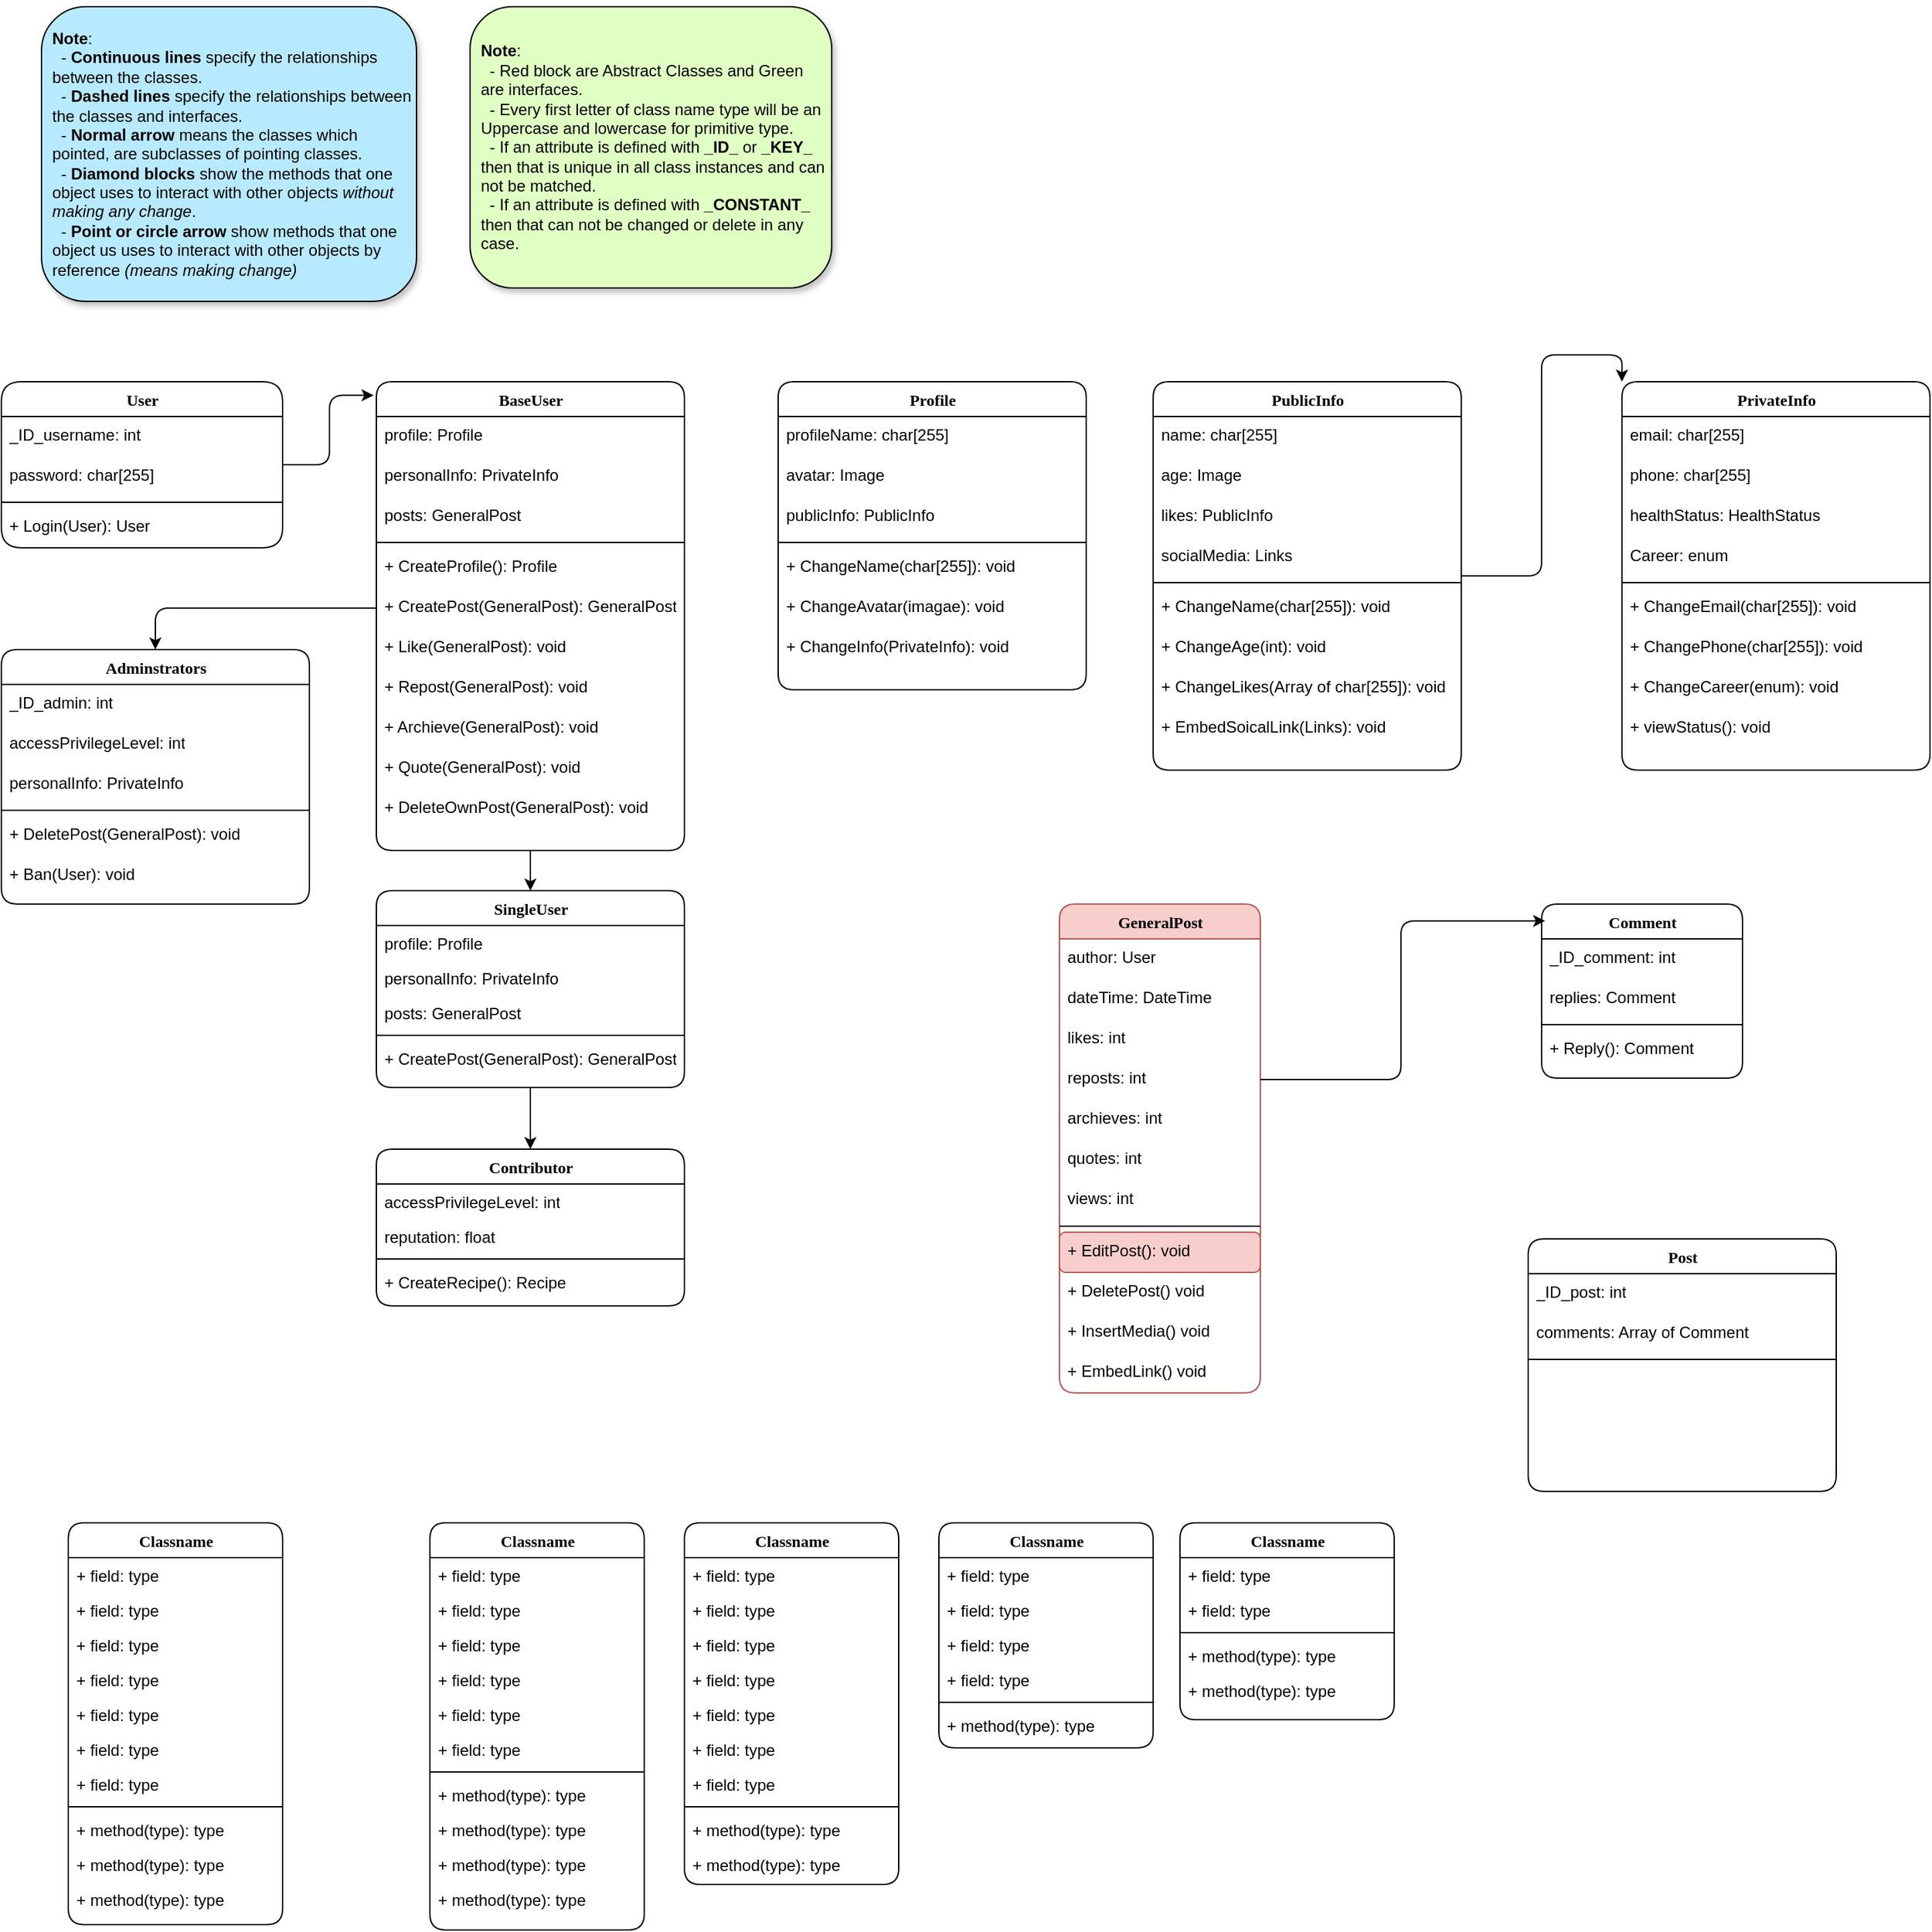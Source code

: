 <mxfile version="22.1.17" type="github">
  <diagram name="Page-1" id="9f46799a-70d6-7492-0946-bef42562c5a5">
    <mxGraphModel dx="2242" dy="2009" grid="1" gridSize="10" guides="1" tooltips="1" connect="1" arrows="1" fold="1" page="1" pageScale="1" pageWidth="1000" pageHeight="700" background="none" math="0" shadow="0">
      <root>
        <mxCell id="0" />
        <mxCell id="1" parent="0" />
        <mxCell id="78961159f06e98e8-17" value="User" style="swimlane;html=1;fontStyle=1;align=center;verticalAlign=top;childLayout=stackLayout;horizontal=1;startSize=26;horizontalStack=0;resizeParent=1;resizeLast=0;collapsible=1;marginBottom=0;swimlaneFillColor=#ffffff;rounded=1;shadow=0;comic=0;labelBackgroundColor=none;strokeWidth=1;fillColor=none;fontFamily=Verdana;fontSize=12;arcSize=19;" parent="1" vertex="1">
          <mxGeometry x="40" y="-370" width="210" height="124" as="geometry">
            <mxRectangle x="70" y="83" width="70" height="30" as="alternateBounds" />
          </mxGeometry>
        </mxCell>
        <mxCell id="78961159f06e98e8-21" value="_ID_username: int" style="text;html=1;strokeColor=none;fillColor=none;align=left;verticalAlign=top;spacingLeft=4;spacingRight=4;whiteSpace=wrap;overflow=hidden;rotatable=0;points=[[0,0.5],[1,0.5]];portConstraint=eastwest;labelBackgroundColor=none;rounded=1;" parent="78961159f06e98e8-17" vertex="1">
          <mxGeometry y="26" width="210" height="30" as="geometry" />
        </mxCell>
        <mxCell id="78961159f06e98e8-23" value="password: char[255]" style="text;html=1;strokeColor=none;fillColor=none;align=left;verticalAlign=top;spacingLeft=4;spacingRight=4;whiteSpace=wrap;overflow=hidden;rotatable=0;points=[[0,0.5],[1,0.5]];portConstraint=eastwest;labelBackgroundColor=none;rounded=1;" parent="78961159f06e98e8-17" vertex="1">
          <mxGeometry y="56" width="210" height="30" as="geometry" />
        </mxCell>
        <mxCell id="78961159f06e98e8-19" value="" style="line;html=1;strokeWidth=1;fillColor=none;align=left;verticalAlign=middle;spacingTop=-1;spacingLeft=3;spacingRight=3;rotatable=0;labelPosition=right;points=[];portConstraint=eastwest;labelBackgroundColor=none;rounded=1;" parent="78961159f06e98e8-17" vertex="1">
          <mxGeometry y="86" width="210" height="8" as="geometry" />
        </mxCell>
        <mxCell id="78961159f06e98e8-20" value="+ Login(User): User" style="text;html=1;strokeColor=none;fillColor=none;align=left;verticalAlign=top;spacingLeft=4;spacingRight=4;whiteSpace=wrap;overflow=hidden;rotatable=0;points=[[0,0.5],[1,0.5]];portConstraint=eastwest;labelBackgroundColor=none;rounded=1;" parent="78961159f06e98e8-17" vertex="1">
          <mxGeometry y="94" width="210" height="30" as="geometry" />
        </mxCell>
        <mxCell id="PtKEEvkuK-J1Ukp3apgT-69" style="edgeStyle=orthogonalEdgeStyle;rounded=1;orthogonalLoop=1;jettySize=auto;html=1;entryX=0.5;entryY=0;entryDx=0;entryDy=0;" edge="1" parent="1" source="78961159f06e98e8-30" target="PtKEEvkuK-J1Ukp3apgT-20">
          <mxGeometry relative="1" as="geometry" />
        </mxCell>
        <mxCell id="78961159f06e98e8-30" value="BaseUser" style="swimlane;html=1;fontStyle=1;align=center;verticalAlign=top;childLayout=stackLayout;horizontal=1;startSize=26;horizontalStack=0;resizeParent=1;resizeLast=0;collapsible=1;marginBottom=0;swimlaneFillColor=#ffffff;rounded=1;shadow=0;comic=0;labelBackgroundColor=none;strokeWidth=1;fillColor=none;fontFamily=Verdana;fontSize=12;" parent="1" vertex="1">
          <mxGeometry x="320" y="-370" width="230" height="350" as="geometry" />
        </mxCell>
        <mxCell id="78961159f06e98e8-31" value="profile: Profile&amp;nbsp;" style="text;html=1;strokeColor=none;fillColor=none;align=left;verticalAlign=top;spacingLeft=4;spacingRight=4;whiteSpace=wrap;overflow=hidden;rotatable=0;points=[[0,0.5],[1,0.5]];portConstraint=eastwest;labelBackgroundColor=none;rounded=1;" parent="78961159f06e98e8-30" vertex="1">
          <mxGeometry y="26" width="230" height="30" as="geometry" />
        </mxCell>
        <mxCell id="78961159f06e98e8-32" value="personalInfo: PrivateInfo" style="text;html=1;strokeColor=none;fillColor=none;align=left;verticalAlign=top;spacingLeft=4;spacingRight=4;whiteSpace=wrap;overflow=hidden;rotatable=0;points=[[0,0.5],[1,0.5]];portConstraint=eastwest;labelBackgroundColor=none;rounded=1;" parent="78961159f06e98e8-30" vertex="1">
          <mxGeometry y="56" width="230" height="30" as="geometry" />
        </mxCell>
        <mxCell id="78961159f06e98e8-42" value="posts: GeneralPost" style="text;html=1;strokeColor=none;fillColor=none;align=left;verticalAlign=top;spacingLeft=4;spacingRight=4;whiteSpace=wrap;overflow=hidden;rotatable=0;points=[[0,0.5],[1,0.5]];portConstraint=eastwest;labelBackgroundColor=none;rounded=1;" parent="78961159f06e98e8-30" vertex="1">
          <mxGeometry y="86" width="230" height="30" as="geometry" />
        </mxCell>
        <mxCell id="78961159f06e98e8-38" value="" style="line;html=1;strokeWidth=1;fillColor=none;align=left;verticalAlign=middle;spacingTop=-1;spacingLeft=3;spacingRight=3;rotatable=0;labelPosition=right;points=[];portConstraint=eastwest;labelBackgroundColor=none;rounded=1;" parent="78961159f06e98e8-30" vertex="1">
          <mxGeometry y="116" width="230" height="8" as="geometry" />
        </mxCell>
        <mxCell id="PtKEEvkuK-J1Ukp3apgT-60" value="+ CreateProfile(): Profile&amp;nbsp;" style="text;html=1;strokeColor=none;fillColor=none;align=left;verticalAlign=top;spacingLeft=4;spacingRight=4;whiteSpace=wrap;overflow=hidden;rotatable=0;points=[[0,0.5],[1,0.5]];portConstraint=eastwest;labelBackgroundColor=none;rounded=1;fontStyle=0" vertex="1" parent="78961159f06e98e8-30">
          <mxGeometry y="124" width="230" height="30" as="geometry" />
        </mxCell>
        <mxCell id="PtKEEvkuK-J1Ukp3apgT-14" value="+ CreatePost(GeneralPost): GeneralPost" style="text;html=1;strokeColor=none;fillColor=none;align=left;verticalAlign=top;spacingLeft=4;spacingRight=4;whiteSpace=wrap;overflow=hidden;rotatable=0;points=[[0,0.5],[1,0.5]];portConstraint=eastwest;labelBackgroundColor=none;rounded=1;" vertex="1" parent="78961159f06e98e8-30">
          <mxGeometry y="154" width="230" height="30" as="geometry" />
        </mxCell>
        <mxCell id="PtKEEvkuK-J1Ukp3apgT-27" value="+ Like(GeneralPost): void&amp;nbsp;" style="text;html=1;strokeColor=none;fillColor=none;align=left;verticalAlign=top;spacingLeft=4;spacingRight=4;whiteSpace=wrap;overflow=hidden;rotatable=0;points=[[0,0.5],[1,0.5]];portConstraint=eastwest;labelBackgroundColor=none;rounded=1;" vertex="1" parent="78961159f06e98e8-30">
          <mxGeometry y="184" width="230" height="30" as="geometry" />
        </mxCell>
        <mxCell id="PtKEEvkuK-J1Ukp3apgT-30" value="+ Repost(GeneralPost): void&amp;nbsp;" style="text;html=1;strokeColor=none;fillColor=none;align=left;verticalAlign=top;spacingLeft=4;spacingRight=4;whiteSpace=wrap;overflow=hidden;rotatable=0;points=[[0,0.5],[1,0.5]];portConstraint=eastwest;labelBackgroundColor=none;rounded=1;" vertex="1" parent="78961159f06e98e8-30">
          <mxGeometry y="214" width="230" height="30" as="geometry" />
        </mxCell>
        <mxCell id="PtKEEvkuK-J1Ukp3apgT-28" value="+ Archieve(GeneralPost): void&amp;nbsp;" style="text;html=1;strokeColor=none;fillColor=none;align=left;verticalAlign=top;spacingLeft=4;spacingRight=4;whiteSpace=wrap;overflow=hidden;rotatable=0;points=[[0,0.5],[1,0.5]];portConstraint=eastwest;labelBackgroundColor=none;rounded=1;fontStyle=0" vertex="1" parent="78961159f06e98e8-30">
          <mxGeometry y="244" width="230" height="30" as="geometry" />
        </mxCell>
        <mxCell id="PtKEEvkuK-J1Ukp3apgT-41" value="+ Quote(GeneralPost): void&amp;nbsp;" style="text;html=1;strokeColor=none;fillColor=none;align=left;verticalAlign=top;spacingLeft=4;spacingRight=4;whiteSpace=wrap;overflow=hidden;rotatable=0;points=[[0,0.5],[1,0.5]];portConstraint=eastwest;labelBackgroundColor=none;rounded=1;fontStyle=0" vertex="1" parent="78961159f06e98e8-30">
          <mxGeometry y="274" width="230" height="30" as="geometry" />
        </mxCell>
        <mxCell id="PtKEEvkuK-J1Ukp3apgT-83" value="+ DeleteOwnPost(GeneralPost): void&amp;nbsp;" style="text;html=1;strokeColor=none;fillColor=none;align=left;verticalAlign=top;spacingLeft=4;spacingRight=4;whiteSpace=wrap;overflow=hidden;rotatable=0;points=[[0,0.5],[1,0.5]];portConstraint=eastwest;labelBackgroundColor=none;rounded=1;fontStyle=0" vertex="1" parent="78961159f06e98e8-30">
          <mxGeometry y="304" width="230" height="30" as="geometry" />
        </mxCell>
        <mxCell id="78961159f06e98e8-43" value="GeneralPost" style="swimlane;html=1;fontStyle=1;align=center;verticalAlign=top;childLayout=stackLayout;horizontal=1;startSize=26;horizontalStack=0;resizeParent=1;resizeLast=0;collapsible=1;marginBottom=0;swimlaneFillColor=#ffffff;rounded=1;shadow=0;comic=0;labelBackgroundColor=none;strokeWidth=1;fillColor=#f8cecc;fontFamily=Verdana;fontSize=12;strokeColor=#b85450;" parent="1" vertex="1">
          <mxGeometry x="830" y="20" width="150" height="365" as="geometry" />
        </mxCell>
        <mxCell id="PtKEEvkuK-J1Ukp3apgT-18" value="author: User" style="text;html=1;strokeColor=none;fillColor=none;align=left;verticalAlign=top;spacingLeft=4;spacingRight=4;whiteSpace=wrap;overflow=hidden;rotatable=0;points=[[0,0.5],[1,0.5]];portConstraint=eastwest;labelBackgroundColor=none;rounded=1;" vertex="1" parent="78961159f06e98e8-43">
          <mxGeometry y="26" width="150" height="30" as="geometry" />
        </mxCell>
        <mxCell id="78961159f06e98e8-44" value="dateTime: DateTime&amp;nbsp;" style="text;html=1;strokeColor=none;fillColor=none;align=left;verticalAlign=top;spacingLeft=4;spacingRight=4;whiteSpace=wrap;overflow=hidden;rotatable=0;points=[[0,0.5],[1,0.5]];portConstraint=eastwest;labelBackgroundColor=none;rounded=1;" parent="78961159f06e98e8-43" vertex="1">
          <mxGeometry y="56" width="150" height="30" as="geometry" />
        </mxCell>
        <mxCell id="78961159f06e98e8-45" value="likes: int&amp;nbsp;" style="text;html=1;strokeColor=none;fillColor=none;align=left;verticalAlign=top;spacingLeft=4;spacingRight=4;whiteSpace=wrap;overflow=hidden;rotatable=0;points=[[0,0.5],[1,0.5]];portConstraint=eastwest;labelBackgroundColor=none;rounded=1;" parent="78961159f06e98e8-43" vertex="1">
          <mxGeometry y="86" width="150" height="30" as="geometry" />
        </mxCell>
        <mxCell id="78961159f06e98e8-49" value="reposts: int&amp;nbsp;" style="text;html=1;strokeColor=none;fillColor=none;align=left;verticalAlign=top;spacingLeft=4;spacingRight=4;whiteSpace=wrap;overflow=hidden;rotatable=0;points=[[0,0.5],[1,0.5]];portConstraint=eastwest;labelBackgroundColor=none;rounded=1;" parent="78961159f06e98e8-43" vertex="1">
          <mxGeometry y="116" width="150" height="30" as="geometry" />
        </mxCell>
        <mxCell id="78961159f06e98e8-50" value="archieves: int&amp;nbsp;" style="text;html=1;strokeColor=none;fillColor=none;align=left;verticalAlign=top;spacingLeft=4;spacingRight=4;whiteSpace=wrap;overflow=hidden;rotatable=0;points=[[0,0.5],[1,0.5]];portConstraint=eastwest;labelBackgroundColor=none;rounded=1;" parent="78961159f06e98e8-43" vertex="1">
          <mxGeometry y="146" width="150" height="30" as="geometry" />
        </mxCell>
        <mxCell id="PtKEEvkuK-J1Ukp3apgT-43" value="quotes: int&amp;nbsp;" style="text;html=1;strokeColor=none;fillColor=none;align=left;verticalAlign=top;spacingLeft=4;spacingRight=4;whiteSpace=wrap;overflow=hidden;rotatable=0;points=[[0,0.5],[1,0.5]];portConstraint=eastwest;labelBackgroundColor=none;rounded=1;" vertex="1" parent="78961159f06e98e8-43">
          <mxGeometry y="176" width="150" height="30" as="geometry" />
        </mxCell>
        <mxCell id="PtKEEvkuK-J1Ukp3apgT-19" value="views: int&amp;nbsp;" style="text;html=1;strokeColor=none;fillColor=none;align=left;verticalAlign=top;spacingLeft=4;spacingRight=4;whiteSpace=wrap;overflow=hidden;rotatable=0;points=[[0,0.5],[1,0.5]];portConstraint=eastwest;labelBackgroundColor=none;rounded=1;" vertex="1" parent="78961159f06e98e8-43">
          <mxGeometry y="206" width="150" height="30" as="geometry" />
        </mxCell>
        <mxCell id="78961159f06e98e8-51" value="" style="line;html=1;strokeWidth=1;fillColor=none;align=left;verticalAlign=middle;spacingTop=-1;spacingLeft=3;spacingRight=3;rotatable=0;labelPosition=right;points=[];portConstraint=eastwest;labelBackgroundColor=none;rounded=1;" parent="78961159f06e98e8-43" vertex="1">
          <mxGeometry y="236" width="150" height="9" as="geometry" />
        </mxCell>
        <mxCell id="78961159f06e98e8-52" value="+ EditPost(): void" style="text;html=1;strokeColor=#b85450;fillColor=#f8cecc;align=left;verticalAlign=top;spacingLeft=4;spacingRight=4;whiteSpace=wrap;overflow=hidden;rotatable=0;points=[[0,0.5],[1,0.5]];portConstraint=eastwest;labelBackgroundColor=none;rounded=1;" parent="78961159f06e98e8-43" vertex="1">
          <mxGeometry y="245" width="150" height="30" as="geometry" />
        </mxCell>
        <mxCell id="78961159f06e98e8-53" value="+ DeletePost() void" style="text;html=1;align=left;verticalAlign=top;spacingLeft=4;spacingRight=4;whiteSpace=wrap;overflow=hidden;rotatable=0;points=[[0,0.5],[1,0.5]];portConstraint=eastwest;labelBackgroundColor=none;rounded=1;" parent="78961159f06e98e8-43" vertex="1">
          <mxGeometry y="275" width="150" height="30" as="geometry" />
        </mxCell>
        <mxCell id="PtKEEvkuK-J1Ukp3apgT-151" value="+ InsertMedia() void" style="text;html=1;strokeColor=none;fillColor=none;align=left;verticalAlign=top;spacingLeft=4;spacingRight=4;whiteSpace=wrap;overflow=hidden;rotatable=0;points=[[0,0.5],[1,0.5]];portConstraint=eastwest;labelBackgroundColor=none;rounded=1;" vertex="1" parent="78961159f06e98e8-43">
          <mxGeometry y="305" width="150" height="30" as="geometry" />
        </mxCell>
        <mxCell id="PtKEEvkuK-J1Ukp3apgT-152" value="+ EmbedLink() void" style="text;html=1;strokeColor=none;fillColor=none;align=left;verticalAlign=top;spacingLeft=4;spacingRight=4;whiteSpace=wrap;overflow=hidden;rotatable=0;points=[[0,0.5],[1,0.5]];portConstraint=eastwest;labelBackgroundColor=none;rounded=1;" vertex="1" parent="78961159f06e98e8-43">
          <mxGeometry y="335" width="150" height="30" as="geometry" />
        </mxCell>
        <mxCell id="78961159f06e98e8-56" value="Classname" style="swimlane;html=1;fontStyle=1;align=center;verticalAlign=top;childLayout=stackLayout;horizontal=1;startSize=26;horizontalStack=0;resizeParent=1;resizeLast=0;collapsible=1;marginBottom=0;swimlaneFillColor=#ffffff;rounded=1;shadow=0;comic=0;labelBackgroundColor=none;strokeWidth=1;fillColor=none;fontFamily=Verdana;fontSize=12;" parent="1" vertex="1">
          <mxGeometry x="90" y="482.0" width="160" height="300" as="geometry" />
        </mxCell>
        <mxCell id="78961159f06e98e8-57" value="+ field: type" style="text;html=1;strokeColor=none;fillColor=none;align=left;verticalAlign=top;spacingLeft=4;spacingRight=4;whiteSpace=wrap;overflow=hidden;rotatable=0;points=[[0,0.5],[1,0.5]];portConstraint=eastwest;labelBackgroundColor=none;rounded=1;" parent="78961159f06e98e8-56" vertex="1">
          <mxGeometry y="26" width="160" height="26" as="geometry" />
        </mxCell>
        <mxCell id="78961159f06e98e8-58" value="+ field: type" style="text;html=1;strokeColor=none;fillColor=none;align=left;verticalAlign=top;spacingLeft=4;spacingRight=4;whiteSpace=wrap;overflow=hidden;rotatable=0;points=[[0,0.5],[1,0.5]];portConstraint=eastwest;labelBackgroundColor=none;rounded=1;" parent="78961159f06e98e8-56" vertex="1">
          <mxGeometry y="52" width="160" height="26" as="geometry" />
        </mxCell>
        <mxCell id="78961159f06e98e8-59" value="+ field: type" style="text;html=1;strokeColor=none;fillColor=none;align=left;verticalAlign=top;spacingLeft=4;spacingRight=4;whiteSpace=wrap;overflow=hidden;rotatable=0;points=[[0,0.5],[1,0.5]];portConstraint=eastwest;labelBackgroundColor=none;rounded=1;" parent="78961159f06e98e8-56" vertex="1">
          <mxGeometry y="78" width="160" height="26" as="geometry" />
        </mxCell>
        <mxCell id="78961159f06e98e8-60" value="+ field: type" style="text;html=1;strokeColor=none;fillColor=none;align=left;verticalAlign=top;spacingLeft=4;spacingRight=4;whiteSpace=wrap;overflow=hidden;rotatable=0;points=[[0,0.5],[1,0.5]];portConstraint=eastwest;labelBackgroundColor=none;rounded=1;" parent="78961159f06e98e8-56" vertex="1">
          <mxGeometry y="104" width="160" height="26" as="geometry" />
        </mxCell>
        <mxCell id="78961159f06e98e8-61" value="+ field: type" style="text;html=1;strokeColor=none;fillColor=none;align=left;verticalAlign=top;spacingLeft=4;spacingRight=4;whiteSpace=wrap;overflow=hidden;rotatable=0;points=[[0,0.5],[1,0.5]];portConstraint=eastwest;labelBackgroundColor=none;rounded=1;" parent="78961159f06e98e8-56" vertex="1">
          <mxGeometry y="130" width="160" height="26" as="geometry" />
        </mxCell>
        <mxCell id="78961159f06e98e8-62" value="+ field: type" style="text;html=1;strokeColor=none;fillColor=none;align=left;verticalAlign=top;spacingLeft=4;spacingRight=4;whiteSpace=wrap;overflow=hidden;rotatable=0;points=[[0,0.5],[1,0.5]];portConstraint=eastwest;labelBackgroundColor=none;rounded=1;" parent="78961159f06e98e8-56" vertex="1">
          <mxGeometry y="156" width="160" height="26" as="geometry" />
        </mxCell>
        <mxCell id="78961159f06e98e8-63" value="+ field: type" style="text;html=1;strokeColor=none;fillColor=none;align=left;verticalAlign=top;spacingLeft=4;spacingRight=4;whiteSpace=wrap;overflow=hidden;rotatable=0;points=[[0,0.5],[1,0.5]];portConstraint=eastwest;labelBackgroundColor=none;rounded=1;" parent="78961159f06e98e8-56" vertex="1">
          <mxGeometry y="182" width="160" height="26" as="geometry" />
        </mxCell>
        <mxCell id="78961159f06e98e8-64" value="" style="line;html=1;strokeWidth=1;fillColor=none;align=left;verticalAlign=middle;spacingTop=-1;spacingLeft=3;spacingRight=3;rotatable=0;labelPosition=right;points=[];portConstraint=eastwest;labelBackgroundColor=none;rounded=1;" parent="78961159f06e98e8-56" vertex="1">
          <mxGeometry y="208" width="160" height="8" as="geometry" />
        </mxCell>
        <mxCell id="78961159f06e98e8-65" value="+ method(type): type" style="text;html=1;strokeColor=none;fillColor=none;align=left;verticalAlign=top;spacingLeft=4;spacingRight=4;whiteSpace=wrap;overflow=hidden;rotatable=0;points=[[0,0.5],[1,0.5]];portConstraint=eastwest;labelBackgroundColor=none;rounded=1;" parent="78961159f06e98e8-56" vertex="1">
          <mxGeometry y="216" width="160" height="26" as="geometry" />
        </mxCell>
        <mxCell id="78961159f06e98e8-66" value="+ method(type): type" style="text;html=1;strokeColor=none;fillColor=none;align=left;verticalAlign=top;spacingLeft=4;spacingRight=4;whiteSpace=wrap;overflow=hidden;rotatable=0;points=[[0,0.5],[1,0.5]];portConstraint=eastwest;labelBackgroundColor=none;rounded=1;" parent="78961159f06e98e8-56" vertex="1">
          <mxGeometry y="242" width="160" height="26" as="geometry" />
        </mxCell>
        <mxCell id="78961159f06e98e8-68" value="+ method(type): type" style="text;html=1;strokeColor=none;fillColor=none;align=left;verticalAlign=top;spacingLeft=4;spacingRight=4;whiteSpace=wrap;overflow=hidden;rotatable=0;points=[[0,0.5],[1,0.5]];portConstraint=eastwest;labelBackgroundColor=none;rounded=1;" parent="78961159f06e98e8-56" vertex="1">
          <mxGeometry y="268" width="160" height="26" as="geometry" />
        </mxCell>
        <mxCell id="78961159f06e98e8-69" value="Classname" style="swimlane;html=1;fontStyle=1;align=center;verticalAlign=top;childLayout=stackLayout;horizontal=1;startSize=26;horizontalStack=0;resizeParent=1;resizeLast=0;collapsible=1;marginBottom=0;swimlaneFillColor=#ffffff;rounded=1;shadow=0;comic=0;labelBackgroundColor=none;strokeWidth=1;fillColor=none;fontFamily=Verdana;fontSize=12;" parent="1" vertex="1">
          <mxGeometry x="360" y="482.0" width="160" height="304" as="geometry" />
        </mxCell>
        <mxCell id="78961159f06e98e8-70" value="+ field: type" style="text;html=1;strokeColor=none;fillColor=none;align=left;verticalAlign=top;spacingLeft=4;spacingRight=4;whiteSpace=wrap;overflow=hidden;rotatable=0;points=[[0,0.5],[1,0.5]];portConstraint=eastwest;labelBackgroundColor=none;rounded=1;" parent="78961159f06e98e8-69" vertex="1">
          <mxGeometry y="26" width="160" height="26" as="geometry" />
        </mxCell>
        <mxCell id="78961159f06e98e8-71" value="+ field: type" style="text;html=1;strokeColor=none;fillColor=none;align=left;verticalAlign=top;spacingLeft=4;spacingRight=4;whiteSpace=wrap;overflow=hidden;rotatable=0;points=[[0,0.5],[1,0.5]];portConstraint=eastwest;labelBackgroundColor=none;rounded=1;" parent="78961159f06e98e8-69" vertex="1">
          <mxGeometry y="52" width="160" height="26" as="geometry" />
        </mxCell>
        <mxCell id="78961159f06e98e8-72" value="+ field: type" style="text;html=1;strokeColor=none;fillColor=none;align=left;verticalAlign=top;spacingLeft=4;spacingRight=4;whiteSpace=wrap;overflow=hidden;rotatable=0;points=[[0,0.5],[1,0.5]];portConstraint=eastwest;labelBackgroundColor=none;rounded=1;" parent="78961159f06e98e8-69" vertex="1">
          <mxGeometry y="78" width="160" height="26" as="geometry" />
        </mxCell>
        <mxCell id="78961159f06e98e8-74" value="+ field: type" style="text;html=1;strokeColor=none;fillColor=none;align=left;verticalAlign=top;spacingLeft=4;spacingRight=4;whiteSpace=wrap;overflow=hidden;rotatable=0;points=[[0,0.5],[1,0.5]];portConstraint=eastwest;labelBackgroundColor=none;rounded=1;" parent="78961159f06e98e8-69" vertex="1">
          <mxGeometry y="104" width="160" height="26" as="geometry" />
        </mxCell>
        <mxCell id="78961159f06e98e8-75" value="+ field: type" style="text;html=1;strokeColor=none;fillColor=none;align=left;verticalAlign=top;spacingLeft=4;spacingRight=4;whiteSpace=wrap;overflow=hidden;rotatable=0;points=[[0,0.5],[1,0.5]];portConstraint=eastwest;labelBackgroundColor=none;rounded=1;" parent="78961159f06e98e8-69" vertex="1">
          <mxGeometry y="130" width="160" height="26" as="geometry" />
        </mxCell>
        <mxCell id="78961159f06e98e8-76" value="+ field: type" style="text;html=1;strokeColor=none;fillColor=none;align=left;verticalAlign=top;spacingLeft=4;spacingRight=4;whiteSpace=wrap;overflow=hidden;rotatable=0;points=[[0,0.5],[1,0.5]];portConstraint=eastwest;labelBackgroundColor=none;rounded=1;" parent="78961159f06e98e8-69" vertex="1">
          <mxGeometry y="156" width="160" height="26" as="geometry" />
        </mxCell>
        <mxCell id="78961159f06e98e8-77" value="" style="line;html=1;strokeWidth=1;fillColor=none;align=left;verticalAlign=middle;spacingTop=-1;spacingLeft=3;spacingRight=3;rotatable=0;labelPosition=right;points=[];portConstraint=eastwest;labelBackgroundColor=none;rounded=1;" parent="78961159f06e98e8-69" vertex="1">
          <mxGeometry y="182" width="160" height="8" as="geometry" />
        </mxCell>
        <mxCell id="78961159f06e98e8-78" value="+ method(type): type" style="text;html=1;strokeColor=none;fillColor=none;align=left;verticalAlign=top;spacingLeft=4;spacingRight=4;whiteSpace=wrap;overflow=hidden;rotatable=0;points=[[0,0.5],[1,0.5]];portConstraint=eastwest;labelBackgroundColor=none;rounded=1;" parent="78961159f06e98e8-69" vertex="1">
          <mxGeometry y="190" width="160" height="26" as="geometry" />
        </mxCell>
        <mxCell id="78961159f06e98e8-79" value="+ method(type): type" style="text;html=1;strokeColor=none;fillColor=none;align=left;verticalAlign=top;spacingLeft=4;spacingRight=4;whiteSpace=wrap;overflow=hidden;rotatable=0;points=[[0,0.5],[1,0.5]];portConstraint=eastwest;labelBackgroundColor=none;rounded=1;" parent="78961159f06e98e8-69" vertex="1">
          <mxGeometry y="216" width="160" height="26" as="geometry" />
        </mxCell>
        <mxCell id="78961159f06e98e8-80" value="+ method(type): type" style="text;html=1;strokeColor=none;fillColor=none;align=left;verticalAlign=top;spacingLeft=4;spacingRight=4;whiteSpace=wrap;overflow=hidden;rotatable=0;points=[[0,0.5],[1,0.5]];portConstraint=eastwest;labelBackgroundColor=none;rounded=1;" parent="78961159f06e98e8-69" vertex="1">
          <mxGeometry y="242" width="160" height="26" as="geometry" />
        </mxCell>
        <mxCell id="78961159f06e98e8-81" value="+ method(type): type" style="text;html=1;strokeColor=none;fillColor=none;align=left;verticalAlign=top;spacingLeft=4;spacingRight=4;whiteSpace=wrap;overflow=hidden;rotatable=0;points=[[0,0.5],[1,0.5]];portConstraint=eastwest;labelBackgroundColor=none;rounded=1;" parent="78961159f06e98e8-69" vertex="1">
          <mxGeometry y="268" width="160" height="26" as="geometry" />
        </mxCell>
        <mxCell id="78961159f06e98e8-82" value="Classname" style="swimlane;html=1;fontStyle=1;align=center;verticalAlign=top;childLayout=stackLayout;horizontal=1;startSize=26;horizontalStack=0;resizeParent=1;resizeLast=0;collapsible=1;marginBottom=0;swimlaneFillColor=#ffffff;rounded=1;shadow=0;comic=0;labelBackgroundColor=none;strokeWidth=1;fillColor=none;fontFamily=Verdana;fontSize=12;" parent="1" vertex="1">
          <mxGeometry x="550" y="482.0" width="160" height="270" as="geometry" />
        </mxCell>
        <mxCell id="78961159f06e98e8-83" value="+ field: type" style="text;html=1;strokeColor=none;fillColor=none;align=left;verticalAlign=top;spacingLeft=4;spacingRight=4;whiteSpace=wrap;overflow=hidden;rotatable=0;points=[[0,0.5],[1,0.5]];portConstraint=eastwest;labelBackgroundColor=none;rounded=1;" parent="78961159f06e98e8-82" vertex="1">
          <mxGeometry y="26" width="160" height="26" as="geometry" />
        </mxCell>
        <mxCell id="78961159f06e98e8-84" value="+ field: type" style="text;html=1;strokeColor=none;fillColor=none;align=left;verticalAlign=top;spacingLeft=4;spacingRight=4;whiteSpace=wrap;overflow=hidden;rotatable=0;points=[[0,0.5],[1,0.5]];portConstraint=eastwest;labelBackgroundColor=none;rounded=1;" parent="78961159f06e98e8-82" vertex="1">
          <mxGeometry y="52" width="160" height="26" as="geometry" />
        </mxCell>
        <mxCell id="78961159f06e98e8-85" value="+ field: type" style="text;html=1;strokeColor=none;fillColor=none;align=left;verticalAlign=top;spacingLeft=4;spacingRight=4;whiteSpace=wrap;overflow=hidden;rotatable=0;points=[[0,0.5],[1,0.5]];portConstraint=eastwest;labelBackgroundColor=none;rounded=1;" parent="78961159f06e98e8-82" vertex="1">
          <mxGeometry y="78" width="160" height="26" as="geometry" />
        </mxCell>
        <mxCell id="78961159f06e98e8-86" value="+ field: type" style="text;html=1;strokeColor=none;fillColor=none;align=left;verticalAlign=top;spacingLeft=4;spacingRight=4;whiteSpace=wrap;overflow=hidden;rotatable=0;points=[[0,0.5],[1,0.5]];portConstraint=eastwest;labelBackgroundColor=none;rounded=1;" parent="78961159f06e98e8-82" vertex="1">
          <mxGeometry y="104" width="160" height="26" as="geometry" />
        </mxCell>
        <mxCell id="78961159f06e98e8-87" value="+ field: type" style="text;html=1;strokeColor=none;fillColor=none;align=left;verticalAlign=top;spacingLeft=4;spacingRight=4;whiteSpace=wrap;overflow=hidden;rotatable=0;points=[[0,0.5],[1,0.5]];portConstraint=eastwest;labelBackgroundColor=none;rounded=1;" parent="78961159f06e98e8-82" vertex="1">
          <mxGeometry y="130" width="160" height="26" as="geometry" />
        </mxCell>
        <mxCell id="78961159f06e98e8-88" value="+ field: type" style="text;html=1;strokeColor=none;fillColor=none;align=left;verticalAlign=top;spacingLeft=4;spacingRight=4;whiteSpace=wrap;overflow=hidden;rotatable=0;points=[[0,0.5],[1,0.5]];portConstraint=eastwest;labelBackgroundColor=none;rounded=1;" parent="78961159f06e98e8-82" vertex="1">
          <mxGeometry y="156" width="160" height="26" as="geometry" />
        </mxCell>
        <mxCell id="78961159f06e98e8-89" value="+ field: type" style="text;html=1;strokeColor=none;fillColor=none;align=left;verticalAlign=top;spacingLeft=4;spacingRight=4;whiteSpace=wrap;overflow=hidden;rotatable=0;points=[[0,0.5],[1,0.5]];portConstraint=eastwest;labelBackgroundColor=none;rounded=1;" parent="78961159f06e98e8-82" vertex="1">
          <mxGeometry y="182" width="160" height="26" as="geometry" />
        </mxCell>
        <mxCell id="78961159f06e98e8-90" value="" style="line;html=1;strokeWidth=1;fillColor=none;align=left;verticalAlign=middle;spacingTop=-1;spacingLeft=3;spacingRight=3;rotatable=0;labelPosition=right;points=[];portConstraint=eastwest;labelBackgroundColor=none;rounded=1;" parent="78961159f06e98e8-82" vertex="1">
          <mxGeometry y="208" width="160" height="8" as="geometry" />
        </mxCell>
        <mxCell id="78961159f06e98e8-91" value="+ method(type): type" style="text;html=1;strokeColor=none;fillColor=none;align=left;verticalAlign=top;spacingLeft=4;spacingRight=4;whiteSpace=wrap;overflow=hidden;rotatable=0;points=[[0,0.5],[1,0.5]];portConstraint=eastwest;labelBackgroundColor=none;rounded=1;" parent="78961159f06e98e8-82" vertex="1">
          <mxGeometry y="216" width="160" height="26" as="geometry" />
        </mxCell>
        <mxCell id="78961159f06e98e8-94" value="+ method(type): type" style="text;html=1;strokeColor=none;fillColor=none;align=left;verticalAlign=top;spacingLeft=4;spacingRight=4;whiteSpace=wrap;overflow=hidden;rotatable=0;points=[[0,0.5],[1,0.5]];portConstraint=eastwest;labelBackgroundColor=none;rounded=1;" parent="78961159f06e98e8-82" vertex="1">
          <mxGeometry y="242" width="160" height="26" as="geometry" />
        </mxCell>
        <mxCell id="78961159f06e98e8-95" value="Classname" style="swimlane;html=1;fontStyle=1;align=center;verticalAlign=top;childLayout=stackLayout;horizontal=1;startSize=26;horizontalStack=0;resizeParent=1;resizeLast=0;collapsible=1;marginBottom=0;swimlaneFillColor=#ffffff;rounded=1;shadow=0;comic=0;labelBackgroundColor=none;strokeWidth=1;fillColor=none;fontFamily=Verdana;fontSize=12;" parent="1" vertex="1">
          <mxGeometry x="740" y="482" width="160" height="168" as="geometry" />
        </mxCell>
        <mxCell id="78961159f06e98e8-96" value="+ field: type" style="text;html=1;strokeColor=none;fillColor=none;align=left;verticalAlign=top;spacingLeft=4;spacingRight=4;whiteSpace=wrap;overflow=hidden;rotatable=0;points=[[0,0.5],[1,0.5]];portConstraint=eastwest;labelBackgroundColor=none;rounded=1;" parent="78961159f06e98e8-95" vertex="1">
          <mxGeometry y="26" width="160" height="26" as="geometry" />
        </mxCell>
        <mxCell id="78961159f06e98e8-97" value="+ field: type" style="text;html=1;strokeColor=none;fillColor=none;align=left;verticalAlign=top;spacingLeft=4;spacingRight=4;whiteSpace=wrap;overflow=hidden;rotatable=0;points=[[0,0.5],[1,0.5]];portConstraint=eastwest;labelBackgroundColor=none;rounded=1;" parent="78961159f06e98e8-95" vertex="1">
          <mxGeometry y="52" width="160" height="26" as="geometry" />
        </mxCell>
        <mxCell id="78961159f06e98e8-98" value="+ field: type" style="text;html=1;strokeColor=none;fillColor=none;align=left;verticalAlign=top;spacingLeft=4;spacingRight=4;whiteSpace=wrap;overflow=hidden;rotatable=0;points=[[0,0.5],[1,0.5]];portConstraint=eastwest;labelBackgroundColor=none;rounded=1;" parent="78961159f06e98e8-95" vertex="1">
          <mxGeometry y="78" width="160" height="26" as="geometry" />
        </mxCell>
        <mxCell id="78961159f06e98e8-102" value="+ field: type" style="text;html=1;strokeColor=none;fillColor=none;align=left;verticalAlign=top;spacingLeft=4;spacingRight=4;whiteSpace=wrap;overflow=hidden;rotatable=0;points=[[0,0.5],[1,0.5]];portConstraint=eastwest;labelBackgroundColor=none;rounded=1;" parent="78961159f06e98e8-95" vertex="1">
          <mxGeometry y="104" width="160" height="26" as="geometry" />
        </mxCell>
        <mxCell id="78961159f06e98e8-103" value="" style="line;html=1;strokeWidth=1;fillColor=none;align=left;verticalAlign=middle;spacingTop=-1;spacingLeft=3;spacingRight=3;rotatable=0;labelPosition=right;points=[];portConstraint=eastwest;labelBackgroundColor=none;rounded=1;" parent="78961159f06e98e8-95" vertex="1">
          <mxGeometry y="130" width="160" height="8" as="geometry" />
        </mxCell>
        <mxCell id="78961159f06e98e8-104" value="+ method(type): type" style="text;html=1;strokeColor=none;fillColor=none;align=left;verticalAlign=top;spacingLeft=4;spacingRight=4;whiteSpace=wrap;overflow=hidden;rotatable=0;points=[[0,0.5],[1,0.5]];portConstraint=eastwest;labelBackgroundColor=none;rounded=1;" parent="78961159f06e98e8-95" vertex="1">
          <mxGeometry y="138" width="160" height="26" as="geometry" />
        </mxCell>
        <mxCell id="78961159f06e98e8-108" value="Classname" style="swimlane;html=1;fontStyle=1;align=center;verticalAlign=top;childLayout=stackLayout;horizontal=1;startSize=26;horizontalStack=0;resizeParent=1;resizeLast=0;collapsible=1;marginBottom=0;swimlaneFillColor=#ffffff;rounded=1;shadow=0;comic=0;labelBackgroundColor=none;strokeWidth=1;fillColor=none;fontFamily=Verdana;fontSize=12;" parent="1" vertex="1">
          <mxGeometry x="920" y="482.0" width="160" height="147" as="geometry" />
        </mxCell>
        <mxCell id="78961159f06e98e8-109" value="+ field: type" style="text;html=1;strokeColor=none;fillColor=none;align=left;verticalAlign=top;spacingLeft=4;spacingRight=4;whiteSpace=wrap;overflow=hidden;rotatable=0;points=[[0,0.5],[1,0.5]];portConstraint=eastwest;labelBackgroundColor=none;rounded=1;" parent="78961159f06e98e8-108" vertex="1">
          <mxGeometry y="26" width="160" height="26" as="geometry" />
        </mxCell>
        <mxCell id="78961159f06e98e8-110" value="+ field: type" style="text;html=1;strokeColor=none;fillColor=none;align=left;verticalAlign=top;spacingLeft=4;spacingRight=4;whiteSpace=wrap;overflow=hidden;rotatable=0;points=[[0,0.5],[1,0.5]];portConstraint=eastwest;labelBackgroundColor=none;rounded=1;" parent="78961159f06e98e8-108" vertex="1">
          <mxGeometry y="52" width="160" height="26" as="geometry" />
        </mxCell>
        <mxCell id="78961159f06e98e8-116" value="" style="line;html=1;strokeWidth=1;fillColor=none;align=left;verticalAlign=middle;spacingTop=-1;spacingLeft=3;spacingRight=3;rotatable=0;labelPosition=right;points=[];portConstraint=eastwest;labelBackgroundColor=none;rounded=1;" parent="78961159f06e98e8-108" vertex="1">
          <mxGeometry y="78" width="160" height="8" as="geometry" />
        </mxCell>
        <mxCell id="78961159f06e98e8-117" value="+ method(type): type" style="text;html=1;strokeColor=none;fillColor=none;align=left;verticalAlign=top;spacingLeft=4;spacingRight=4;whiteSpace=wrap;overflow=hidden;rotatable=0;points=[[0,0.5],[1,0.5]];portConstraint=eastwest;labelBackgroundColor=none;rounded=1;" parent="78961159f06e98e8-108" vertex="1">
          <mxGeometry y="86" width="160" height="26" as="geometry" />
        </mxCell>
        <mxCell id="78961159f06e98e8-120" value="+ method(type): type" style="text;html=1;strokeColor=none;fillColor=none;align=left;verticalAlign=top;spacingLeft=4;spacingRight=4;whiteSpace=wrap;overflow=hidden;rotatable=0;points=[[0,0.5],[1,0.5]];portConstraint=eastwest;labelBackgroundColor=none;rounded=1;" parent="78961159f06e98e8-108" vertex="1">
          <mxGeometry y="112" width="160" height="26" as="geometry" />
        </mxCell>
        <mxCell id="PtKEEvkuK-J1Ukp3apgT-2" value="&lt;b&gt;Note&lt;/b&gt;:&amp;nbsp;&lt;br&gt;&amp;nbsp; - &lt;b&gt;Continuous lines&lt;/b&gt; specify the relationships between the classes.&lt;div&gt;&amp;nbsp; - &lt;b&gt;Dashed lines&lt;/b&gt; specify the relationships between the classes and interfaces.&lt;br&gt;&amp;nbsp; - &lt;b&gt;Normal arrow &lt;/b&gt;means the classes which pointed, are subclasses of pointing classes.&amp;nbsp;&lt;/div&gt;&lt;div&gt;&amp;nbsp; - &lt;b&gt;Diamond blocks&lt;/b&gt; show the methods that one object uses to interact with other objects &lt;i&gt;without making any change&lt;/i&gt;.&lt;/div&gt;&lt;div&gt;&amp;nbsp; - &lt;b&gt;Point or circle arrow&amp;nbsp;&lt;/b&gt;show methods that one object us uses to interact with other objects by reference &lt;i&gt;(means making change)&lt;/i&gt;&lt;/div&gt;" style="rounded=1;html=1;fillColor=#B8EAFF;align=left;labelBackgroundColor=none;whiteSpace=wrap;spacing=3;spacingLeft=5;glass=0;shadow=1;" vertex="1" parent="1">
          <mxGeometry x="70" y="-650" width="280" height="220" as="geometry" />
        </mxCell>
        <mxCell id="PtKEEvkuK-J1Ukp3apgT-7" value="&lt;b&gt;Note&lt;/b&gt;:&amp;nbsp;&lt;br&gt;&amp;nbsp; - Red block are Abstract Classes and Green are interfaces.&lt;br&gt;&amp;nbsp; - Every first letter of class name type will be an Uppercase and lowercase for primitive type.&lt;br&gt;&amp;nbsp; - If an attribute is defined with &lt;b&gt;_ID_&amp;nbsp;&lt;/b&gt;or &lt;b&gt;_KEY_ &lt;/b&gt;then that is unique in all class instances and can not be matched.&amp;nbsp;&lt;br&gt;&amp;nbsp; - If an attribute is defined with &lt;b&gt;_CONSTANT_ &lt;/b&gt;then that can not be changed or delete in any case." style="rounded=1;html=1;fillColor=#E0FFC2;align=left;labelBackgroundColor=none;whiteSpace=wrap;spacing=3;spacingLeft=5;glass=0;shadow=1;" vertex="1" parent="1">
          <mxGeometry x="390" y="-650" width="270" height="210" as="geometry" />
        </mxCell>
        <mxCell id="PtKEEvkuK-J1Ukp3apgT-92" style="edgeStyle=orthogonalEdgeStyle;rounded=1;orthogonalLoop=1;jettySize=auto;html=1;entryX=0.5;entryY=0;entryDx=0;entryDy=0;" edge="1" parent="1" source="PtKEEvkuK-J1Ukp3apgT-20" target="PtKEEvkuK-J1Ukp3apgT-86">
          <mxGeometry relative="1" as="geometry" />
        </mxCell>
        <mxCell id="PtKEEvkuK-J1Ukp3apgT-20" value="SingleUser" style="swimlane;html=1;fontStyle=1;align=center;verticalAlign=top;childLayout=stackLayout;horizontal=1;startSize=26;horizontalStack=0;resizeParent=1;resizeLast=0;collapsible=1;marginBottom=0;swimlaneFillColor=#ffffff;rounded=1;shadow=0;comic=0;labelBackgroundColor=none;strokeWidth=1;fillColor=none;fontFamily=Verdana;fontSize=12;" vertex="1" parent="1">
          <mxGeometry x="320" y="10" width="230" height="147" as="geometry" />
        </mxCell>
        <mxCell id="PtKEEvkuK-J1Ukp3apgT-21" value="profile: Profile&amp;nbsp;" style="text;html=1;strokeColor=none;fillColor=none;align=left;verticalAlign=top;spacingLeft=4;spacingRight=4;whiteSpace=wrap;overflow=hidden;rotatable=0;points=[[0,0.5],[1,0.5]];portConstraint=eastwest;labelBackgroundColor=none;rounded=1;" vertex="1" parent="PtKEEvkuK-J1Ukp3apgT-20">
          <mxGeometry y="26" width="230" height="26" as="geometry" />
        </mxCell>
        <mxCell id="PtKEEvkuK-J1Ukp3apgT-22" value="personalInfo: PrivateInfo" style="text;html=1;strokeColor=none;fillColor=none;align=left;verticalAlign=top;spacingLeft=4;spacingRight=4;whiteSpace=wrap;overflow=hidden;rotatable=0;points=[[0,0.5],[1,0.5]];portConstraint=eastwest;labelBackgroundColor=none;rounded=1;" vertex="1" parent="PtKEEvkuK-J1Ukp3apgT-20">
          <mxGeometry y="52" width="230" height="26" as="geometry" />
        </mxCell>
        <mxCell id="PtKEEvkuK-J1Ukp3apgT-23" value="posts: GeneralPost" style="text;html=1;strokeColor=none;fillColor=none;align=left;verticalAlign=top;spacingLeft=4;spacingRight=4;whiteSpace=wrap;overflow=hidden;rotatable=0;points=[[0,0.5],[1,0.5]];portConstraint=eastwest;labelBackgroundColor=none;rounded=1;" vertex="1" parent="PtKEEvkuK-J1Ukp3apgT-20">
          <mxGeometry y="78" width="230" height="26" as="geometry" />
        </mxCell>
        <mxCell id="PtKEEvkuK-J1Ukp3apgT-24" value="" style="line;html=1;strokeWidth=1;fillColor=none;align=left;verticalAlign=middle;spacingTop=-1;spacingLeft=3;spacingRight=3;rotatable=0;labelPosition=right;points=[];portConstraint=eastwest;labelBackgroundColor=none;rounded=1;" vertex="1" parent="PtKEEvkuK-J1Ukp3apgT-20">
          <mxGeometry y="104" width="230" height="8" as="geometry" />
        </mxCell>
        <mxCell id="PtKEEvkuK-J1Ukp3apgT-25" value="+ CreatePost(GeneralPost): GeneralPost" style="text;html=1;strokeColor=none;fillColor=none;align=left;verticalAlign=top;spacingLeft=4;spacingRight=4;whiteSpace=wrap;overflow=hidden;rotatable=0;points=[[0,0.5],[1,0.5]];portConstraint=eastwest;labelBackgroundColor=none;rounded=1;" vertex="1" parent="PtKEEvkuK-J1Ukp3apgT-20">
          <mxGeometry y="112" width="230" height="26" as="geometry" />
        </mxCell>
        <mxCell id="PtKEEvkuK-J1Ukp3apgT-50" value="Profile" style="swimlane;html=1;fontStyle=1;align=center;verticalAlign=top;childLayout=stackLayout;horizontal=1;startSize=26;horizontalStack=0;resizeParent=1;resizeLast=0;collapsible=1;marginBottom=0;swimlaneFillColor=#ffffff;rounded=1;shadow=0;comic=0;labelBackgroundColor=none;strokeWidth=1;fillColor=none;fontFamily=Verdana;fontSize=12;" vertex="1" parent="1">
          <mxGeometry x="620" y="-370" width="230" height="230" as="geometry" />
        </mxCell>
        <mxCell id="PtKEEvkuK-J1Ukp3apgT-51" value="profileName: char[255]&amp;nbsp;" style="text;html=1;strokeColor=none;fillColor=none;align=left;verticalAlign=top;spacingLeft=4;spacingRight=4;whiteSpace=wrap;overflow=hidden;rotatable=0;points=[[0,0.5],[1,0.5]];portConstraint=eastwest;labelBackgroundColor=none;rounded=1;" vertex="1" parent="PtKEEvkuK-J1Ukp3apgT-50">
          <mxGeometry y="26" width="230" height="30" as="geometry" />
        </mxCell>
        <mxCell id="PtKEEvkuK-J1Ukp3apgT-52" value="avatar: Image" style="text;html=1;strokeColor=none;fillColor=none;align=left;verticalAlign=top;spacingLeft=4;spacingRight=4;whiteSpace=wrap;overflow=hidden;rotatable=0;points=[[0,0.5],[1,0.5]];portConstraint=eastwest;labelBackgroundColor=none;rounded=1;" vertex="1" parent="PtKEEvkuK-J1Ukp3apgT-50">
          <mxGeometry y="56" width="230" height="30" as="geometry" />
        </mxCell>
        <mxCell id="PtKEEvkuK-J1Ukp3apgT-67" value="publicInfo: PublicInfo" style="text;html=1;strokeColor=none;fillColor=none;align=left;verticalAlign=top;spacingLeft=4;spacingRight=4;whiteSpace=wrap;overflow=hidden;rotatable=0;points=[[0,0.5],[1,0.5]];portConstraint=eastwest;labelBackgroundColor=none;rounded=1;" vertex="1" parent="PtKEEvkuK-J1Ukp3apgT-50">
          <mxGeometry y="86" width="230" height="30" as="geometry" />
        </mxCell>
        <mxCell id="PtKEEvkuK-J1Ukp3apgT-54" value="" style="line;html=1;strokeWidth=1;fillColor=none;align=left;verticalAlign=middle;spacingTop=-1;spacingLeft=3;spacingRight=3;rotatable=0;labelPosition=right;points=[];portConstraint=eastwest;labelBackgroundColor=none;rounded=1;" vertex="1" parent="PtKEEvkuK-J1Ukp3apgT-50">
          <mxGeometry y="116" width="230" height="8" as="geometry" />
        </mxCell>
        <mxCell id="PtKEEvkuK-J1Ukp3apgT-55" value="+ ChangeName(char[255]): void" style="text;html=1;strokeColor=none;fillColor=none;align=left;verticalAlign=top;spacingLeft=4;spacingRight=4;whiteSpace=wrap;overflow=hidden;rotatable=0;points=[[0,0.5],[1,0.5]];portConstraint=eastwest;labelBackgroundColor=none;rounded=1;" vertex="1" parent="PtKEEvkuK-J1Ukp3apgT-50">
          <mxGeometry y="124" width="230" height="30" as="geometry" />
        </mxCell>
        <mxCell id="PtKEEvkuK-J1Ukp3apgT-56" value="+ ChangeAvatar(imagae): void&amp;nbsp;" style="text;html=1;strokeColor=none;fillColor=none;align=left;verticalAlign=top;spacingLeft=4;spacingRight=4;whiteSpace=wrap;overflow=hidden;rotatable=0;points=[[0,0.5],[1,0.5]];portConstraint=eastwest;labelBackgroundColor=none;rounded=1;" vertex="1" parent="PtKEEvkuK-J1Ukp3apgT-50">
          <mxGeometry y="154" width="230" height="30" as="geometry" />
        </mxCell>
        <mxCell id="PtKEEvkuK-J1Ukp3apgT-93" value="+ ChangeInfo(PrivateInfo): void&amp;nbsp;" style="text;html=1;strokeColor=none;fillColor=none;align=left;verticalAlign=top;spacingLeft=4;spacingRight=4;whiteSpace=wrap;overflow=hidden;rotatable=0;points=[[0,0.5],[1,0.5]];portConstraint=eastwest;labelBackgroundColor=none;rounded=1;" vertex="1" parent="PtKEEvkuK-J1Ukp3apgT-50">
          <mxGeometry y="184" width="230" height="30" as="geometry" />
        </mxCell>
        <mxCell id="PtKEEvkuK-J1Ukp3apgT-68" style="edgeStyle=orthogonalEdgeStyle;rounded=1;orthogonalLoop=1;jettySize=auto;html=1;entryX=-0.009;entryY=0.029;entryDx=0;entryDy=0;entryPerimeter=0;" edge="1" parent="1" source="78961159f06e98e8-17" target="78961159f06e98e8-30">
          <mxGeometry relative="1" as="geometry" />
        </mxCell>
        <mxCell id="PtKEEvkuK-J1Ukp3apgT-71" value="Adminstrators" style="swimlane;html=1;fontStyle=1;align=center;verticalAlign=top;childLayout=stackLayout;horizontal=1;startSize=26;horizontalStack=0;resizeParent=1;resizeLast=0;collapsible=1;marginBottom=0;swimlaneFillColor=#ffffff;rounded=1;shadow=0;comic=0;labelBackgroundColor=none;strokeWidth=1;fillColor=none;fontFamily=Verdana;fontSize=12;" vertex="1" parent="1">
          <mxGeometry x="40" y="-170" width="230" height="190" as="geometry" />
        </mxCell>
        <mxCell id="PtKEEvkuK-J1Ukp3apgT-72" value="_ID_admin: int" style="text;html=1;strokeColor=none;fillColor=none;align=left;verticalAlign=top;spacingLeft=4;spacingRight=4;whiteSpace=wrap;overflow=hidden;rotatable=0;points=[[0,0.5],[1,0.5]];portConstraint=eastwest;labelBackgroundColor=none;rounded=1;" vertex="1" parent="PtKEEvkuK-J1Ukp3apgT-71">
          <mxGeometry y="26" width="230" height="30" as="geometry" />
        </mxCell>
        <mxCell id="PtKEEvkuK-J1Ukp3apgT-73" value="accessPrivilegeLevel: int" style="text;html=1;strokeColor=none;fillColor=none;align=left;verticalAlign=top;spacingLeft=4;spacingRight=4;whiteSpace=wrap;overflow=hidden;rotatable=0;points=[[0,0.5],[1,0.5]];portConstraint=eastwest;labelBackgroundColor=none;rounded=1;" vertex="1" parent="PtKEEvkuK-J1Ukp3apgT-71">
          <mxGeometry y="56" width="230" height="30" as="geometry" />
        </mxCell>
        <mxCell id="PtKEEvkuK-J1Ukp3apgT-84" value="personalInfo: PrivateInfo" style="text;html=1;strokeColor=none;fillColor=none;align=left;verticalAlign=top;spacingLeft=4;spacingRight=4;whiteSpace=wrap;overflow=hidden;rotatable=0;points=[[0,0.5],[1,0.5]];portConstraint=eastwest;labelBackgroundColor=none;rounded=1;" vertex="1" parent="PtKEEvkuK-J1Ukp3apgT-71">
          <mxGeometry y="86" width="230" height="30" as="geometry" />
        </mxCell>
        <mxCell id="PtKEEvkuK-J1Ukp3apgT-75" value="" style="line;html=1;strokeWidth=1;fillColor=none;align=left;verticalAlign=middle;spacingTop=-1;spacingLeft=3;spacingRight=3;rotatable=0;labelPosition=right;points=[];portConstraint=eastwest;labelBackgroundColor=none;rounded=1;" vertex="1" parent="PtKEEvkuK-J1Ukp3apgT-71">
          <mxGeometry y="116" width="230" height="8" as="geometry" />
        </mxCell>
        <mxCell id="PtKEEvkuK-J1Ukp3apgT-78" value="+ DeletePost(GeneralPost): void" style="text;html=1;strokeColor=none;fillColor=none;align=left;verticalAlign=top;spacingLeft=4;spacingRight=4;whiteSpace=wrap;overflow=hidden;rotatable=0;points=[[0,0.5],[1,0.5]];portConstraint=eastwest;labelBackgroundColor=none;rounded=1;" vertex="1" parent="PtKEEvkuK-J1Ukp3apgT-71">
          <mxGeometry y="124" width="230" height="30" as="geometry" />
        </mxCell>
        <mxCell id="PtKEEvkuK-J1Ukp3apgT-79" value="+ Ban(User): void&amp;nbsp;" style="text;html=1;strokeColor=none;fillColor=none;align=left;verticalAlign=top;spacingLeft=4;spacingRight=4;whiteSpace=wrap;overflow=hidden;rotatable=0;points=[[0,0.5],[1,0.5]];portConstraint=eastwest;labelBackgroundColor=none;rounded=1;" vertex="1" parent="PtKEEvkuK-J1Ukp3apgT-71">
          <mxGeometry y="154" width="230" height="30" as="geometry" />
        </mxCell>
        <mxCell id="PtKEEvkuK-J1Ukp3apgT-82" style="edgeStyle=orthogonalEdgeStyle;rounded=1;orthogonalLoop=1;jettySize=auto;html=1;entryX=0.5;entryY=0;entryDx=0;entryDy=0;" edge="1" parent="1" source="PtKEEvkuK-J1Ukp3apgT-14" target="PtKEEvkuK-J1Ukp3apgT-71">
          <mxGeometry relative="1" as="geometry" />
        </mxCell>
        <mxCell id="PtKEEvkuK-J1Ukp3apgT-86" value="Contributor" style="swimlane;html=1;fontStyle=1;align=center;verticalAlign=top;childLayout=stackLayout;horizontal=1;startSize=26;horizontalStack=0;resizeParent=1;resizeLast=0;collapsible=1;marginBottom=0;swimlaneFillColor=#ffffff;rounded=1;shadow=0;comic=0;labelBackgroundColor=none;strokeWidth=1;fillColor=none;fontFamily=Verdana;fontSize=12;" vertex="1" parent="1">
          <mxGeometry x="320" y="203" width="230" height="117" as="geometry" />
        </mxCell>
        <mxCell id="PtKEEvkuK-J1Ukp3apgT-88" value="accessPrivilegeLevel: int" style="text;html=1;strokeColor=none;fillColor=none;align=left;verticalAlign=top;spacingLeft=4;spacingRight=4;whiteSpace=wrap;overflow=hidden;rotatable=0;points=[[0,0.5],[1,0.5]];portConstraint=eastwest;labelBackgroundColor=none;rounded=1;" vertex="1" parent="PtKEEvkuK-J1Ukp3apgT-86">
          <mxGeometry y="26" width="230" height="26" as="geometry" />
        </mxCell>
        <mxCell id="PtKEEvkuK-J1Ukp3apgT-89" value="reputation: float" style="text;html=1;strokeColor=none;fillColor=none;align=left;verticalAlign=top;spacingLeft=4;spacingRight=4;whiteSpace=wrap;overflow=hidden;rotatable=0;points=[[0,0.5],[1,0.5]];portConstraint=eastwest;labelBackgroundColor=none;rounded=1;" vertex="1" parent="PtKEEvkuK-J1Ukp3apgT-86">
          <mxGeometry y="52" width="230" height="26" as="geometry" />
        </mxCell>
        <mxCell id="PtKEEvkuK-J1Ukp3apgT-90" value="" style="line;html=1;strokeWidth=1;fillColor=none;align=left;verticalAlign=middle;spacingTop=-1;spacingLeft=3;spacingRight=3;rotatable=0;labelPosition=right;points=[];portConstraint=eastwest;labelBackgroundColor=none;rounded=1;" vertex="1" parent="PtKEEvkuK-J1Ukp3apgT-86">
          <mxGeometry y="78" width="230" height="8" as="geometry" />
        </mxCell>
        <mxCell id="PtKEEvkuK-J1Ukp3apgT-91" value="+ CreateRecipe(): Recipe" style="text;html=1;strokeColor=none;fillColor=none;align=left;verticalAlign=top;spacingLeft=4;spacingRight=4;whiteSpace=wrap;overflow=hidden;rotatable=0;points=[[0,0.5],[1,0.5]];portConstraint=eastwest;labelBackgroundColor=none;rounded=1;" vertex="1" parent="PtKEEvkuK-J1Ukp3apgT-86">
          <mxGeometry y="86" width="230" height="26" as="geometry" />
        </mxCell>
        <mxCell id="PtKEEvkuK-J1Ukp3apgT-115" style="edgeStyle=orthogonalEdgeStyle;rounded=1;orthogonalLoop=1;jettySize=auto;html=1;entryX=0;entryY=0;entryDx=0;entryDy=0;" edge="1" parent="1" source="PtKEEvkuK-J1Ukp3apgT-94" target="PtKEEvkuK-J1Ukp3apgT-105">
          <mxGeometry relative="1" as="geometry" />
        </mxCell>
        <mxCell id="PtKEEvkuK-J1Ukp3apgT-94" value="PublicInfo" style="swimlane;html=1;fontStyle=1;align=center;verticalAlign=top;childLayout=stackLayout;horizontal=1;startSize=26;horizontalStack=0;resizeParent=1;resizeLast=0;collapsible=1;marginBottom=0;swimlaneFillColor=#ffffff;rounded=1;shadow=0;comic=0;labelBackgroundColor=none;strokeWidth=1;fillColor=none;fontFamily=Verdana;fontSize=12;" vertex="1" parent="1">
          <mxGeometry x="900" y="-370" width="230" height="290" as="geometry" />
        </mxCell>
        <mxCell id="PtKEEvkuK-J1Ukp3apgT-95" value="name: char[255]&amp;nbsp;" style="text;html=1;strokeColor=none;fillColor=none;align=left;verticalAlign=top;spacingLeft=4;spacingRight=4;whiteSpace=wrap;overflow=hidden;rotatable=0;points=[[0,0.5],[1,0.5]];portConstraint=eastwest;labelBackgroundColor=none;rounded=1;" vertex="1" parent="PtKEEvkuK-J1Ukp3apgT-94">
          <mxGeometry y="26" width="230" height="30" as="geometry" />
        </mxCell>
        <mxCell id="PtKEEvkuK-J1Ukp3apgT-96" value="age: Image" style="text;html=1;strokeColor=none;fillColor=none;align=left;verticalAlign=top;spacingLeft=4;spacingRight=4;whiteSpace=wrap;overflow=hidden;rotatable=0;points=[[0,0.5],[1,0.5]];portConstraint=eastwest;labelBackgroundColor=none;rounded=1;" vertex="1" parent="PtKEEvkuK-J1Ukp3apgT-94">
          <mxGeometry y="56" width="230" height="30" as="geometry" />
        </mxCell>
        <mxCell id="PtKEEvkuK-J1Ukp3apgT-97" value="likes: PublicInfo" style="text;html=1;strokeColor=none;fillColor=none;align=left;verticalAlign=top;spacingLeft=4;spacingRight=4;whiteSpace=wrap;overflow=hidden;rotatable=0;points=[[0,0.5],[1,0.5]];portConstraint=eastwest;labelBackgroundColor=none;rounded=1;" vertex="1" parent="PtKEEvkuK-J1Ukp3apgT-94">
          <mxGeometry y="86" width="230" height="30" as="geometry" />
        </mxCell>
        <mxCell id="PtKEEvkuK-J1Ukp3apgT-103" value="socialMedia: Links" style="text;html=1;strokeColor=none;fillColor=none;align=left;verticalAlign=top;spacingLeft=4;spacingRight=4;whiteSpace=wrap;overflow=hidden;rotatable=0;points=[[0,0.5],[1,0.5]];portConstraint=eastwest;labelBackgroundColor=none;rounded=1;" vertex="1" parent="PtKEEvkuK-J1Ukp3apgT-94">
          <mxGeometry y="116" width="230" height="30" as="geometry" />
        </mxCell>
        <mxCell id="PtKEEvkuK-J1Ukp3apgT-98" value="" style="line;html=1;strokeWidth=1;fillColor=none;align=left;verticalAlign=middle;spacingTop=-1;spacingLeft=3;spacingRight=3;rotatable=0;labelPosition=right;points=[];portConstraint=eastwest;labelBackgroundColor=none;rounded=1;" vertex="1" parent="PtKEEvkuK-J1Ukp3apgT-94">
          <mxGeometry y="146" width="230" height="8" as="geometry" />
        </mxCell>
        <mxCell id="PtKEEvkuK-J1Ukp3apgT-99" value="+ ChangeName(char[255]): void" style="text;html=1;strokeColor=none;fillColor=none;align=left;verticalAlign=top;spacingLeft=4;spacingRight=4;whiteSpace=wrap;overflow=hidden;rotatable=0;points=[[0,0.5],[1,0.5]];portConstraint=eastwest;labelBackgroundColor=none;rounded=1;" vertex="1" parent="PtKEEvkuK-J1Ukp3apgT-94">
          <mxGeometry y="154" width="230" height="30" as="geometry" />
        </mxCell>
        <mxCell id="PtKEEvkuK-J1Ukp3apgT-100" value="+ ChangeAge(int): void&amp;nbsp;" style="text;html=1;strokeColor=none;fillColor=none;align=left;verticalAlign=top;spacingLeft=4;spacingRight=4;whiteSpace=wrap;overflow=hidden;rotatable=0;points=[[0,0.5],[1,0.5]];portConstraint=eastwest;labelBackgroundColor=none;rounded=1;" vertex="1" parent="PtKEEvkuK-J1Ukp3apgT-94">
          <mxGeometry y="184" width="230" height="30" as="geometry" />
        </mxCell>
        <mxCell id="PtKEEvkuK-J1Ukp3apgT-101" value="+ ChangeLikes(Array of char[255]): void&amp;nbsp;" style="text;html=1;strokeColor=none;fillColor=none;align=left;verticalAlign=top;spacingLeft=4;spacingRight=4;whiteSpace=wrap;overflow=hidden;rotatable=0;points=[[0,0.5],[1,0.5]];portConstraint=eastwest;labelBackgroundColor=none;rounded=1;" vertex="1" parent="PtKEEvkuK-J1Ukp3apgT-94">
          <mxGeometry y="214" width="230" height="30" as="geometry" />
        </mxCell>
        <mxCell id="PtKEEvkuK-J1Ukp3apgT-104" value="+ EmbedSoicalLink(Links): void&amp;nbsp;" style="text;html=1;strokeColor=none;fillColor=none;align=left;verticalAlign=top;spacingLeft=4;spacingRight=4;whiteSpace=wrap;overflow=hidden;rotatable=0;points=[[0,0.5],[1,0.5]];portConstraint=eastwest;labelBackgroundColor=none;rounded=1;" vertex="1" parent="PtKEEvkuK-J1Ukp3apgT-94">
          <mxGeometry y="244" width="230" height="30" as="geometry" />
        </mxCell>
        <mxCell id="PtKEEvkuK-J1Ukp3apgT-105" value="PrivateInfo" style="swimlane;html=1;fontStyle=1;align=center;verticalAlign=top;childLayout=stackLayout;horizontal=1;startSize=26;horizontalStack=0;resizeParent=1;resizeLast=0;collapsible=1;marginBottom=0;swimlaneFillColor=#ffffff;rounded=1;shadow=0;comic=0;labelBackgroundColor=none;strokeWidth=1;fillColor=none;fontFamily=Verdana;fontSize=12;" vertex="1" parent="1">
          <mxGeometry x="1250" y="-370" width="230" height="290" as="geometry" />
        </mxCell>
        <mxCell id="PtKEEvkuK-J1Ukp3apgT-106" value="email: char[255]&amp;nbsp;" style="text;html=1;strokeColor=none;fillColor=none;align=left;verticalAlign=top;spacingLeft=4;spacingRight=4;whiteSpace=wrap;overflow=hidden;rotatable=0;points=[[0,0.5],[1,0.5]];portConstraint=eastwest;labelBackgroundColor=none;rounded=1;" vertex="1" parent="PtKEEvkuK-J1Ukp3apgT-105">
          <mxGeometry y="26" width="230" height="30" as="geometry" />
        </mxCell>
        <mxCell id="PtKEEvkuK-J1Ukp3apgT-107" value="phone: char[255]" style="text;html=1;strokeColor=none;fillColor=none;align=left;verticalAlign=top;spacingLeft=4;spacingRight=4;whiteSpace=wrap;overflow=hidden;rotatable=0;points=[[0,0.5],[1,0.5]];portConstraint=eastwest;labelBackgroundColor=none;rounded=1;" vertex="1" parent="PtKEEvkuK-J1Ukp3apgT-105">
          <mxGeometry y="56" width="230" height="30" as="geometry" />
        </mxCell>
        <mxCell id="PtKEEvkuK-J1Ukp3apgT-108" value="healthStatus: HealthStatus" style="text;html=1;strokeColor=none;fillColor=none;align=left;verticalAlign=top;spacingLeft=4;spacingRight=4;whiteSpace=wrap;overflow=hidden;rotatable=0;points=[[0,0.5],[1,0.5]];portConstraint=eastwest;labelBackgroundColor=none;rounded=1;" vertex="1" parent="PtKEEvkuK-J1Ukp3apgT-105">
          <mxGeometry y="86" width="230" height="30" as="geometry" />
        </mxCell>
        <mxCell id="PtKEEvkuK-J1Ukp3apgT-109" value="Career: enum" style="text;html=1;strokeColor=none;fillColor=none;align=left;verticalAlign=top;spacingLeft=4;spacingRight=4;whiteSpace=wrap;overflow=hidden;rotatable=0;points=[[0,0.5],[1,0.5]];portConstraint=eastwest;labelBackgroundColor=none;rounded=1;" vertex="1" parent="PtKEEvkuK-J1Ukp3apgT-105">
          <mxGeometry y="116" width="230" height="30" as="geometry" />
        </mxCell>
        <mxCell id="PtKEEvkuK-J1Ukp3apgT-110" value="" style="line;html=1;strokeWidth=1;fillColor=none;align=left;verticalAlign=middle;spacingTop=-1;spacingLeft=3;spacingRight=3;rotatable=0;labelPosition=right;points=[];portConstraint=eastwest;labelBackgroundColor=none;rounded=1;" vertex="1" parent="PtKEEvkuK-J1Ukp3apgT-105">
          <mxGeometry y="146" width="230" height="8" as="geometry" />
        </mxCell>
        <mxCell id="PtKEEvkuK-J1Ukp3apgT-111" value="+ ChangeEmail(char[255]): void" style="text;html=1;strokeColor=none;fillColor=none;align=left;verticalAlign=top;spacingLeft=4;spacingRight=4;whiteSpace=wrap;overflow=hidden;rotatable=0;points=[[0,0.5],[1,0.5]];portConstraint=eastwest;labelBackgroundColor=none;rounded=1;" vertex="1" parent="PtKEEvkuK-J1Ukp3apgT-105">
          <mxGeometry y="154" width="230" height="30" as="geometry" />
        </mxCell>
        <mxCell id="PtKEEvkuK-J1Ukp3apgT-112" value="+ ChangePhone(char[255]): void&amp;nbsp;" style="text;html=1;strokeColor=none;fillColor=none;align=left;verticalAlign=top;spacingLeft=4;spacingRight=4;whiteSpace=wrap;overflow=hidden;rotatable=0;points=[[0,0.5],[1,0.5]];portConstraint=eastwest;labelBackgroundColor=none;rounded=1;" vertex="1" parent="PtKEEvkuK-J1Ukp3apgT-105">
          <mxGeometry y="184" width="230" height="30" as="geometry" />
        </mxCell>
        <mxCell id="PtKEEvkuK-J1Ukp3apgT-113" value="+ ChangeCareer(enum): void&amp;nbsp;" style="text;html=1;strokeColor=none;fillColor=none;align=left;verticalAlign=top;spacingLeft=4;spacingRight=4;whiteSpace=wrap;overflow=hidden;rotatable=0;points=[[0,0.5],[1,0.5]];portConstraint=eastwest;labelBackgroundColor=none;rounded=1;" vertex="1" parent="PtKEEvkuK-J1Ukp3apgT-105">
          <mxGeometry y="214" width="230" height="30" as="geometry" />
        </mxCell>
        <mxCell id="PtKEEvkuK-J1Ukp3apgT-114" value="+ viewStatus(): void" style="text;html=1;strokeColor=none;fillColor=none;align=left;verticalAlign=top;spacingLeft=4;spacingRight=4;whiteSpace=wrap;overflow=hidden;rotatable=0;points=[[0,0.5],[1,0.5]];portConstraint=eastwest;labelBackgroundColor=none;rounded=1;" vertex="1" parent="PtKEEvkuK-J1Ukp3apgT-105">
          <mxGeometry y="244" width="230" height="30" as="geometry" />
        </mxCell>
        <mxCell id="PtKEEvkuK-J1Ukp3apgT-128" value="Comment" style="swimlane;html=1;fontStyle=1;align=center;verticalAlign=top;childLayout=stackLayout;horizontal=1;startSize=26;horizontalStack=0;resizeParent=1;resizeLast=0;collapsible=1;marginBottom=0;swimlaneFillColor=#ffffff;rounded=1;shadow=0;comic=0;labelBackgroundColor=none;strokeWidth=1;fontFamily=Verdana;fontSize=12;" vertex="1" parent="1">
          <mxGeometry x="1190" y="20" width="150" height="130" as="geometry" />
        </mxCell>
        <mxCell id="PtKEEvkuK-J1Ukp3apgT-142" value="_ID_comment: int" style="text;html=1;strokeColor=none;fillColor=none;align=left;verticalAlign=top;spacingLeft=4;spacingRight=4;whiteSpace=wrap;overflow=hidden;rotatable=0;points=[[0,0.5],[1,0.5]];portConstraint=eastwest;labelBackgroundColor=none;rounded=1;" vertex="1" parent="PtKEEvkuK-J1Ukp3apgT-128">
          <mxGeometry y="26" width="150" height="30" as="geometry" />
        </mxCell>
        <mxCell id="PtKEEvkuK-J1Ukp3apgT-134" value="replies: Comment" style="text;html=1;strokeColor=none;fillColor=none;align=left;verticalAlign=top;spacingLeft=4;spacingRight=4;whiteSpace=wrap;overflow=hidden;rotatable=0;points=[[0,0.5],[1,0.5]];portConstraint=eastwest;labelBackgroundColor=none;rounded=1;" vertex="1" parent="PtKEEvkuK-J1Ukp3apgT-128">
          <mxGeometry y="56" width="150" height="30" as="geometry" />
        </mxCell>
        <mxCell id="PtKEEvkuK-J1Ukp3apgT-135" value="" style="line;html=1;strokeWidth=1;fillColor=none;align=left;verticalAlign=middle;spacingTop=-1;spacingLeft=3;spacingRight=3;rotatable=0;labelPosition=right;points=[];portConstraint=eastwest;labelBackgroundColor=none;rounded=1;" vertex="1" parent="PtKEEvkuK-J1Ukp3apgT-128">
          <mxGeometry y="86" width="150" height="8" as="geometry" />
        </mxCell>
        <mxCell id="PtKEEvkuK-J1Ukp3apgT-136" value="+ Reply(): Comment" style="text;html=1;strokeColor=none;fillColor=none;align=left;verticalAlign=top;spacingLeft=4;spacingRight=4;whiteSpace=wrap;overflow=hidden;rotatable=0;points=[[0,0.5],[1,0.5]];portConstraint=eastwest;labelBackgroundColor=none;rounded=1;" vertex="1" parent="PtKEEvkuK-J1Ukp3apgT-128">
          <mxGeometry y="94" width="150" height="30" as="geometry" />
        </mxCell>
        <mxCell id="PtKEEvkuK-J1Ukp3apgT-143" style="edgeStyle=orthogonalEdgeStyle;rounded=1;orthogonalLoop=1;jettySize=auto;html=1;entryX=0.018;entryY=0.097;entryDx=0;entryDy=0;entryPerimeter=0;" edge="1" parent="1" source="78961159f06e98e8-49" target="PtKEEvkuK-J1Ukp3apgT-128">
          <mxGeometry relative="1" as="geometry" />
        </mxCell>
        <mxCell id="PtKEEvkuK-J1Ukp3apgT-145" value="Post" style="swimlane;html=1;fontStyle=1;align=center;verticalAlign=top;childLayout=stackLayout;horizontal=1;startSize=26;horizontalStack=0;resizeParent=1;resizeLast=0;collapsible=1;marginBottom=0;swimlaneFillColor=#ffffff;rounded=1;shadow=0;comic=0;labelBackgroundColor=none;strokeWidth=1;fontFamily=Verdana;fontSize=12;" vertex="1" parent="1">
          <mxGeometry x="1180" y="270" width="230" height="188.5" as="geometry" />
        </mxCell>
        <mxCell id="PtKEEvkuK-J1Ukp3apgT-146" value="_ID_post: int" style="text;html=1;strokeColor=none;fillColor=none;align=left;verticalAlign=top;spacingLeft=4;spacingRight=4;whiteSpace=wrap;overflow=hidden;rotatable=0;points=[[0,0.5],[1,0.5]];portConstraint=eastwest;labelBackgroundColor=none;rounded=1;" vertex="1" parent="PtKEEvkuK-J1Ukp3apgT-145">
          <mxGeometry y="26" width="230" height="30" as="geometry" />
        </mxCell>
        <mxCell id="PtKEEvkuK-J1Ukp3apgT-147" value="comments: Array of Comment" style="text;html=1;strokeColor=none;fillColor=none;align=left;verticalAlign=top;spacingLeft=4;spacingRight=4;whiteSpace=wrap;overflow=hidden;rotatable=0;points=[[0,0.5],[1,0.5]];portConstraint=eastwest;labelBackgroundColor=none;rounded=1;" vertex="1" parent="PtKEEvkuK-J1Ukp3apgT-145">
          <mxGeometry y="56" width="230" height="30" as="geometry" />
        </mxCell>
        <mxCell id="PtKEEvkuK-J1Ukp3apgT-148" value="" style="line;html=1;strokeWidth=1;fillColor=none;align=left;verticalAlign=middle;spacingTop=-1;spacingLeft=3;spacingRight=3;rotatable=0;labelPosition=right;points=[];portConstraint=eastwest;labelBackgroundColor=none;rounded=1;" vertex="1" parent="PtKEEvkuK-J1Ukp3apgT-145">
          <mxGeometry y="86" width="230" height="8" as="geometry" />
        </mxCell>
      </root>
    </mxGraphModel>
  </diagram>
</mxfile>
